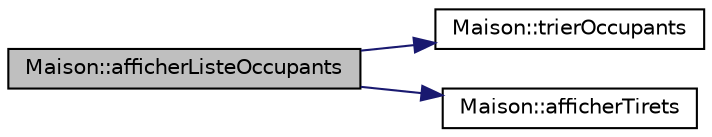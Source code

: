 digraph "Maison::afficherListeOccupants"
{
  bgcolor="transparent";
  edge [fontname="Helvetica",fontsize="10",labelfontname="Helvetica",labelfontsize="10"];
  node [fontname="Helvetica",fontsize="10",shape=record];
  rankdir="LR";
  Node1 [label="Maison::afficherListeOccupants",height=0.2,width=0.4,color="black", fillcolor="grey75", style="filled", fontcolor="black"];
  Node1 -> Node2 [color="midnightblue",fontsize="10",style="solid",fontname="Helvetica"];
  Node2 [label="Maison::trierOccupants",height=0.2,width=0.4,color="black",URL="$class_maison.html#a34b2fbef1cc29c7726df4ab42ab13d44",tooltip="Trie la liste des occupants dans l&#39;ordre alphabétique des noms (et des prénoms si les noms sont ident..."];
  Node1 -> Node3 [color="midnightblue",fontsize="10",style="solid",fontname="Helvetica"];
  Node3 [label="Maison::afficherTirets",height=0.2,width=0.4,color="black",URL="$class_maison.html#accf8a18bda168c9133a3244929d46ff8"];
}
